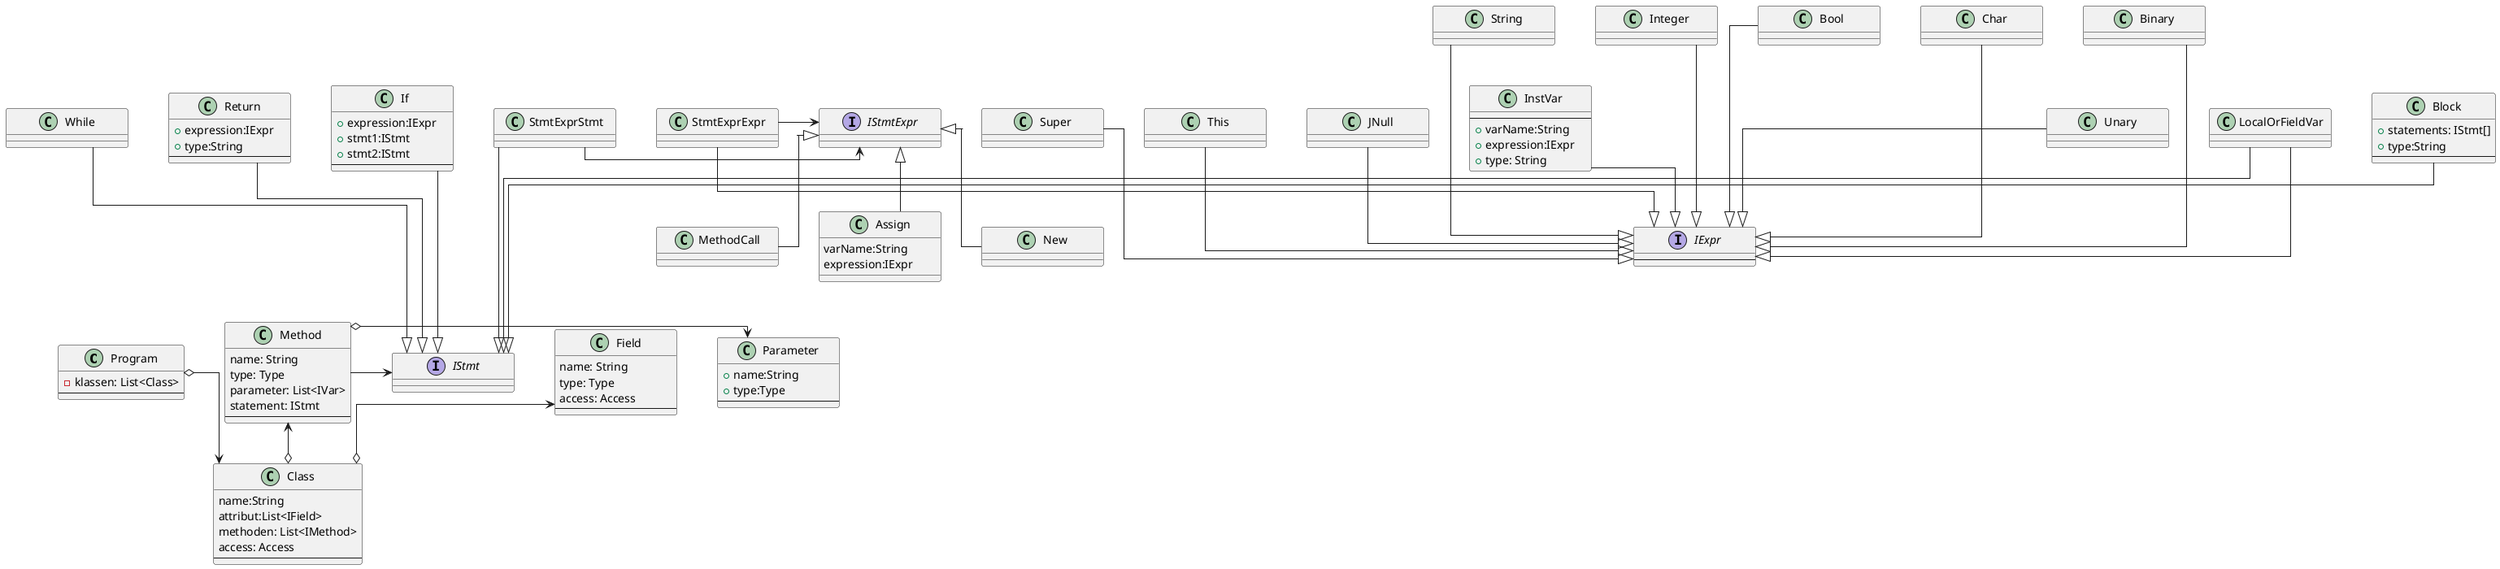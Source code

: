 @startuml
'https://plantuml.com/class-diagram

skinparam LineType Ortho
skinparam Ranksep 50
skinparam Nodesep 50
skinparam minClassWidth 150
skinparam minClassHeight 150
skinparam maxClassHeight{
    Expr 100
}



'Class Program
class Program{
-klassen: List<Class>
--
}
Program o--> Class

'Class Class
class Class{
name:String
attribut:List<IField>
methoden: List<IMethod>
access: Access
--
}
 Method <--o Class
 Method -> IStmt

'Class Field
class Field{
name: String
type: Type
access: Access
--
}
 Field <--o Class

'Class Method
class Method{
name: String
type: Type
parameter: List<IVar>
statement: IStmt
--
}
Method o-> Parameter

'Class Parameter
class Parameter{
+name:String
+type:Type
--
}






'Interface Statement
interface IStmt{
}

class While{
}
While ---|> IStmt

class Return{
+expression:IExpr
+type:String
--
}
Return ---|> IStmt

class If{
+expression:IExpr
+stmt1:IStmt
+stmt2:IStmt
--
}
If ---|> IStmt

class LocalOrFieldVar{
}
LocalOrFieldVar ---|> IStmt

class StmtExprStmt{
}
StmtExprStmt ---|> IStmt
StmtExprStmt -> IStmtExpr

class Block{
+statements: IStmt[]
+type:String
--
}
Block ---|> IStmt








'Interface Statement Expression
interface IStmtExpr{
}

class MethodCall{
}
IStmtExpr <|-- MethodCall

class Assign{
varName:String
expression:IExpr
}
IStmtExpr <|-- Assign

class New{
}
IStmtExpr <|-- New








'Inteface Expressions
interface IExpr{
    --
}

class String{
}
String ---|> IExpr


class Integer{
}
Integer ---|> IExpr

class Bool{
}
Bool ---|> IExpr

class Char{
}
Char ---|> IExpr

class Binary{
}
Binary ---|> IExpr

class Unary{
}
Unary --|> IExpr

class LocalOrFieldVar{
}
LocalOrFieldVar --|>  IExpr

class StmtExprExpr{
}
StmtExprExpr --|> IExpr
StmtExprExpr -> IStmtExpr

class Super{
}
Super --|> IExpr

class This{
}
This --|>IExpr

class JNull{
}
JNull --|>IExpr

class InstVar{
    --
    +varName:String
    +expression:IExpr
    +type: String
}
InstVar --|> IExpr

@enduml